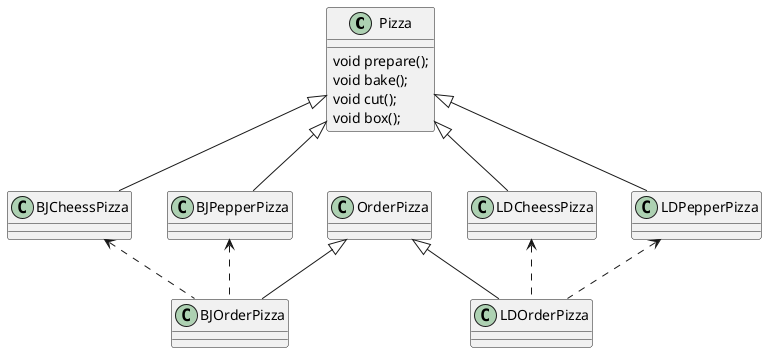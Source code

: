 @startuml
class Pizza{
    void prepare();
    void bake();
    void cut();
    void box();
}
class OrderPizza{

}
class BJCheessPizza extends Pizza{

}

class LDCheessPizza extends Pizza{

}
class BJPepperPizza extends Pizza{

}
class LDPepperPizza extends Pizza{
}

class BJOrderPizza extends OrderPizza{
}

class LDOrderPizza extends OrderPizza{
}

BJCheessPizza <.. BJOrderPizza
BJPepperPizza <.. BJOrderPizza

LDCheessPizza <.. LDOrderPizza
LDPepperPizza <.. LDOrderPizza

@enduml
